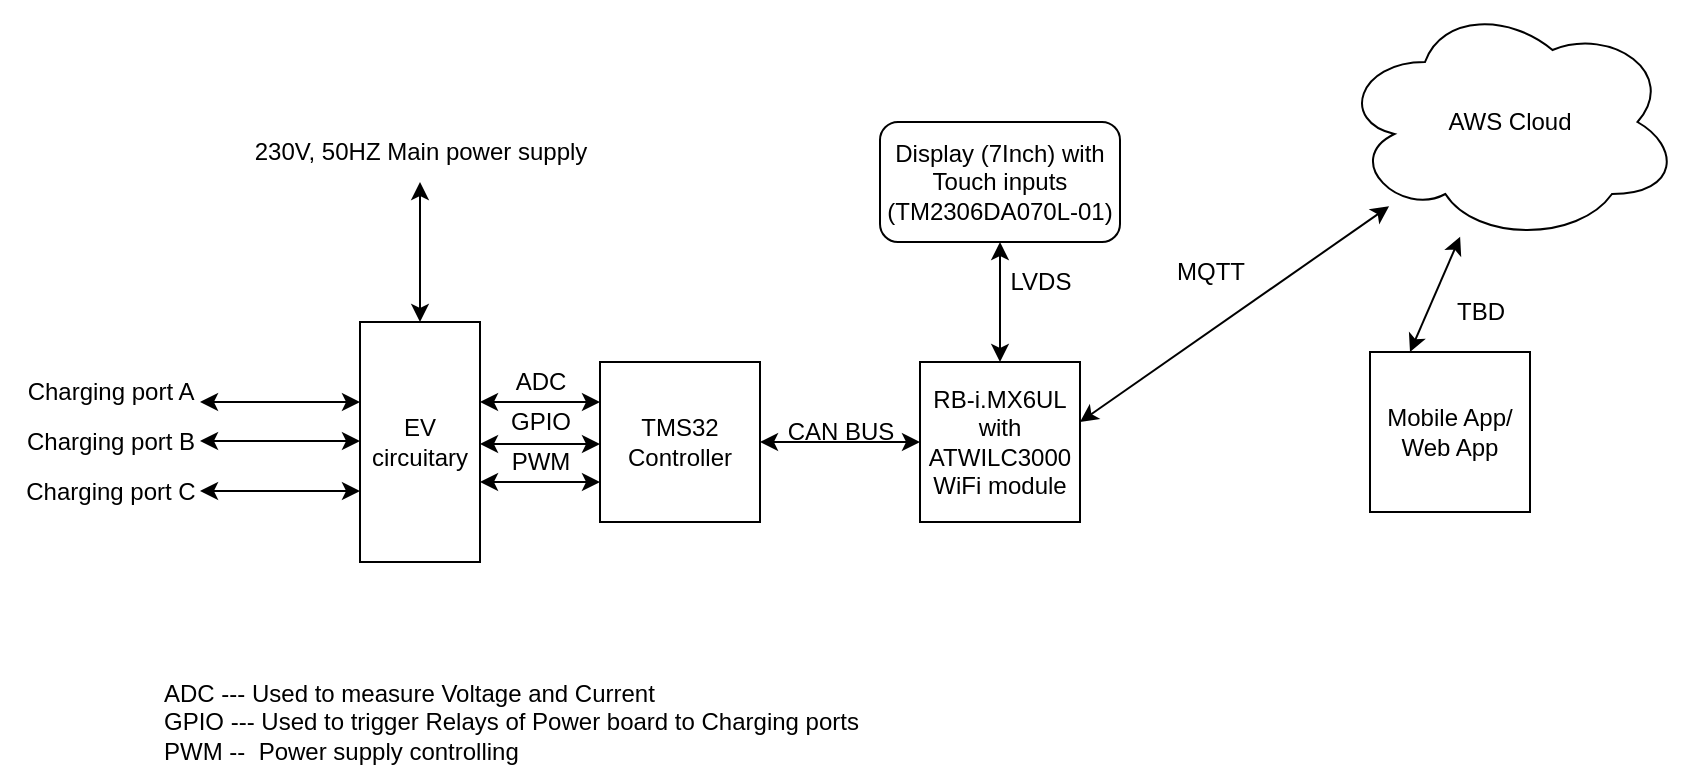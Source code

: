 <mxfile version="21.0.6" type="device"><diagram id="6bNYxE_5TrfnFZDyuCB8" name="Page-1"><mxGraphModel dx="1843" dy="573" grid="1" gridSize="10" guides="1" tooltips="1" connect="1" arrows="1" fold="1" page="1" pageScale="1" pageWidth="850" pageHeight="1100" math="0" shadow="0"><root><mxCell id="0"/><mxCell id="1" parent="0"/><mxCell id="oNoG1MzHIhRznIZh_DZR-1" value="TMS32&lt;br&gt;Controller" style="whiteSpace=wrap;html=1;aspect=fixed;" parent="1" vertex="1"><mxGeometry x="260" y="330" width="80" height="80" as="geometry"/></mxCell><mxCell id="oNoG1MzHIhRznIZh_DZR-2" value="RB-i.MX6UL&lt;br&gt;with ATWILC3000 WiFi module" style="whiteSpace=wrap;html=1;aspect=fixed;" parent="1" vertex="1"><mxGeometry x="420" y="330" width="80" height="80" as="geometry"/></mxCell><mxCell id="oNoG1MzHIhRznIZh_DZR-3" value="Display (7Inch) with Touch inputs&lt;br&gt;(TM2306DA070L-01)" style="rounded=1;whiteSpace=wrap;html=1;" parent="1" vertex="1"><mxGeometry x="400" y="210" width="120" height="60" as="geometry"/></mxCell><mxCell id="oNoG1MzHIhRznIZh_DZR-4" value="AWS Cloud" style="ellipse;shape=cloud;whiteSpace=wrap;html=1;align=center;" parent="1" vertex="1"><mxGeometry x="630" y="150" width="170" height="120" as="geometry"/></mxCell><mxCell id="oNoG1MzHIhRznIZh_DZR-5" value="Mobile App/&lt;br&gt;Web App" style="whiteSpace=wrap;html=1;aspect=fixed;" parent="1" vertex="1"><mxGeometry x="645" y="325" width="80" height="80" as="geometry"/></mxCell><mxCell id="oNoG1MzHIhRznIZh_DZR-7" value="" style="endArrow=classic;startArrow=classic;html=1;rounded=0;" parent="1" edge="1"><mxGeometry width="50" height="50" relative="1" as="geometry"><mxPoint x="60" y="350" as="sourcePoint"/><mxPoint x="140" y="350" as="targetPoint"/></mxGeometry></mxCell><mxCell id="oNoG1MzHIhRznIZh_DZR-8" value="" style="endArrow=classic;startArrow=classic;html=1;rounded=0;" parent="1" edge="1"><mxGeometry width="50" height="50" relative="1" as="geometry"><mxPoint x="60" y="369.5" as="sourcePoint"/><mxPoint x="140" y="369.5" as="targetPoint"/></mxGeometry></mxCell><mxCell id="oNoG1MzHIhRznIZh_DZR-9" value="" style="endArrow=classic;startArrow=classic;html=1;rounded=0;" parent="1" edge="1"><mxGeometry width="50" height="50" relative="1" as="geometry"><mxPoint x="60" y="394.5" as="sourcePoint"/><mxPoint x="140" y="394.5" as="targetPoint"/></mxGeometry></mxCell><mxCell id="oNoG1MzHIhRznIZh_DZR-10" value="Charging port A" style="text;html=1;align=center;verticalAlign=middle;resizable=0;points=[];autosize=1;strokeColor=none;fillColor=none;" parent="1" vertex="1"><mxGeometry x="-40" y="330" width="110" height="30" as="geometry"/></mxCell><mxCell id="oNoG1MzHIhRznIZh_DZR-13" value="Charging port B" style="text;html=1;align=center;verticalAlign=middle;resizable=0;points=[];autosize=1;strokeColor=none;fillColor=none;" parent="1" vertex="1"><mxGeometry x="-40" y="355" width="110" height="30" as="geometry"/></mxCell><mxCell id="oNoG1MzHIhRznIZh_DZR-14" value="Charging port C" style="text;html=1;align=center;verticalAlign=middle;resizable=0;points=[];autosize=1;strokeColor=none;fillColor=none;" parent="1" vertex="1"><mxGeometry x="-40" y="380" width="110" height="30" as="geometry"/></mxCell><mxCell id="oNoG1MzHIhRznIZh_DZR-15" value="" style="endArrow=classic;startArrow=classic;html=1;rounded=0;exitX=1;exitY=0.5;exitDx=0;exitDy=0;" parent="1" source="oNoG1MzHIhRznIZh_DZR-1" edge="1"><mxGeometry width="50" height="50" relative="1" as="geometry"><mxPoint x="370" y="420" as="sourcePoint"/><mxPoint x="420" y="370" as="targetPoint"/></mxGeometry></mxCell><mxCell id="oNoG1MzHIhRznIZh_DZR-16" value="CAN BUS" style="text;html=1;align=center;verticalAlign=middle;resizable=0;points=[];autosize=1;strokeColor=none;fillColor=none;" parent="1" vertex="1"><mxGeometry x="340" y="350" width="80" height="30" as="geometry"/></mxCell><mxCell id="oNoG1MzHIhRznIZh_DZR-17" value="" style="endArrow=classic;startArrow=classic;html=1;rounded=0;exitX=0.5;exitY=0;exitDx=0;exitDy=0;entryX=0.5;entryY=1;entryDx=0;entryDy=0;" parent="1" source="oNoG1MzHIhRznIZh_DZR-2" target="oNoG1MzHIhRznIZh_DZR-3" edge="1"><mxGeometry width="50" height="50" relative="1" as="geometry"><mxPoint x="420" y="320" as="sourcePoint"/><mxPoint x="470" y="270" as="targetPoint"/></mxGeometry></mxCell><mxCell id="oNoG1MzHIhRznIZh_DZR-18" value="LVDS" style="text;html=1;align=center;verticalAlign=middle;resizable=0;points=[];autosize=1;strokeColor=none;fillColor=none;" parent="1" vertex="1"><mxGeometry x="455" y="275" width="50" height="30" as="geometry"/></mxCell><mxCell id="oNoG1MzHIhRznIZh_DZR-24" value="MQTT" style="text;html=1;align=center;verticalAlign=middle;resizable=0;points=[];autosize=1;strokeColor=none;fillColor=none;" parent="1" vertex="1"><mxGeometry x="535" y="270" width="60" height="30" as="geometry"/></mxCell><mxCell id="oNoG1MzHIhRznIZh_DZR-26" value="" style="endArrow=classic;startArrow=classic;html=1;rounded=0;" parent="1" target="oNoG1MzHIhRznIZh_DZR-4" edge="1"><mxGeometry width="50" height="50" relative="1" as="geometry"><mxPoint x="500" y="360" as="sourcePoint"/><mxPoint x="550" y="310" as="targetPoint"/></mxGeometry></mxCell><mxCell id="oNoG1MzHIhRznIZh_DZR-27" value="" style="endArrow=classic;startArrow=classic;html=1;rounded=0;exitX=0.25;exitY=0;exitDx=0;exitDy=0;" parent="1" source="oNoG1MzHIhRznIZh_DZR-5" target="oNoG1MzHIhRznIZh_DZR-4" edge="1"><mxGeometry width="50" height="50" relative="1" as="geometry"><mxPoint x="635" y="310" as="sourcePoint"/><mxPoint x="685" y="260" as="targetPoint"/></mxGeometry></mxCell><mxCell id="oNoG1MzHIhRznIZh_DZR-28" value="TBD" style="text;html=1;align=center;verticalAlign=middle;resizable=0;points=[];autosize=1;strokeColor=none;fillColor=none;" parent="1" vertex="1"><mxGeometry x="675" y="290" width="50" height="30" as="geometry"/></mxCell><mxCell id="oEJKn7bWj8DrJ8sVK0Ej-2" value="EV circuitary" style="rounded=0;whiteSpace=wrap;html=1;direction=south;" vertex="1" parent="1"><mxGeometry x="140" y="310" width="60" height="120" as="geometry"/></mxCell><mxCell id="oEJKn7bWj8DrJ8sVK0Ej-3" value="" style="endArrow=classic;startArrow=classic;html=1;rounded=0;" edge="1" parent="1"><mxGeometry width="50" height="50" relative="1" as="geometry"><mxPoint x="170" y="310" as="sourcePoint"/><mxPoint x="170" y="240" as="targetPoint"/></mxGeometry></mxCell><mxCell id="oEJKn7bWj8DrJ8sVK0Ej-4" value="230V, 50HZ Main power supply" style="text;html=1;align=center;verticalAlign=middle;resizable=0;points=[];autosize=1;strokeColor=none;fillColor=none;" vertex="1" parent="1"><mxGeometry x="75" y="210" width="190" height="30" as="geometry"/></mxCell><mxCell id="oEJKn7bWj8DrJ8sVK0Ej-5" value="" style="endArrow=classic;startArrow=classic;html=1;rounded=0;" edge="1" parent="1"><mxGeometry width="50" height="50" relative="1" as="geometry"><mxPoint x="200" y="350" as="sourcePoint"/><mxPoint x="260" y="350" as="targetPoint"/></mxGeometry></mxCell><mxCell id="oEJKn7bWj8DrJ8sVK0Ej-6" value="" style="endArrow=classic;startArrow=classic;html=1;rounded=0;" edge="1" parent="1"><mxGeometry width="50" height="50" relative="1" as="geometry"><mxPoint x="200" y="390" as="sourcePoint"/><mxPoint x="260" y="390" as="targetPoint"/></mxGeometry></mxCell><mxCell id="oEJKn7bWj8DrJ8sVK0Ej-7" value="" style="endArrow=classic;startArrow=classic;html=1;rounded=0;" edge="1" parent="1"><mxGeometry width="50" height="50" relative="1" as="geometry"><mxPoint x="200" y="371" as="sourcePoint"/><mxPoint x="260" y="371" as="targetPoint"/></mxGeometry></mxCell><mxCell id="oEJKn7bWj8DrJ8sVK0Ej-8" value="ADC" style="text;html=1;align=center;verticalAlign=middle;resizable=0;points=[];autosize=1;strokeColor=none;fillColor=none;" vertex="1" parent="1"><mxGeometry x="205" y="325" width="50" height="30" as="geometry"/></mxCell><mxCell id="oEJKn7bWj8DrJ8sVK0Ej-9" value="GPIO" style="text;html=1;align=center;verticalAlign=middle;resizable=0;points=[];autosize=1;strokeColor=none;fillColor=none;" vertex="1" parent="1"><mxGeometry x="205" y="345" width="50" height="30" as="geometry"/></mxCell><mxCell id="oEJKn7bWj8DrJ8sVK0Ej-11" value="PWM" style="text;html=1;align=center;verticalAlign=middle;resizable=0;points=[];autosize=1;strokeColor=none;fillColor=none;" vertex="1" parent="1"><mxGeometry x="205" y="365" width="50" height="30" as="geometry"/></mxCell><mxCell id="oEJKn7bWj8DrJ8sVK0Ej-12" value="ADC --- Used to measure Voltage and Current&lt;br&gt;GPIO --- Used to trigger Relays of Power board to Charging ports&lt;br&gt;PWM --&amp;nbsp; Power supply controlling" style="text;html=1;align=left;verticalAlign=middle;resizable=0;points=[];autosize=1;strokeColor=none;fillColor=none;" vertex="1" parent="1"><mxGeometry x="40" y="480" width="370" height="60" as="geometry"/></mxCell></root></mxGraphModel></diagram></mxfile>